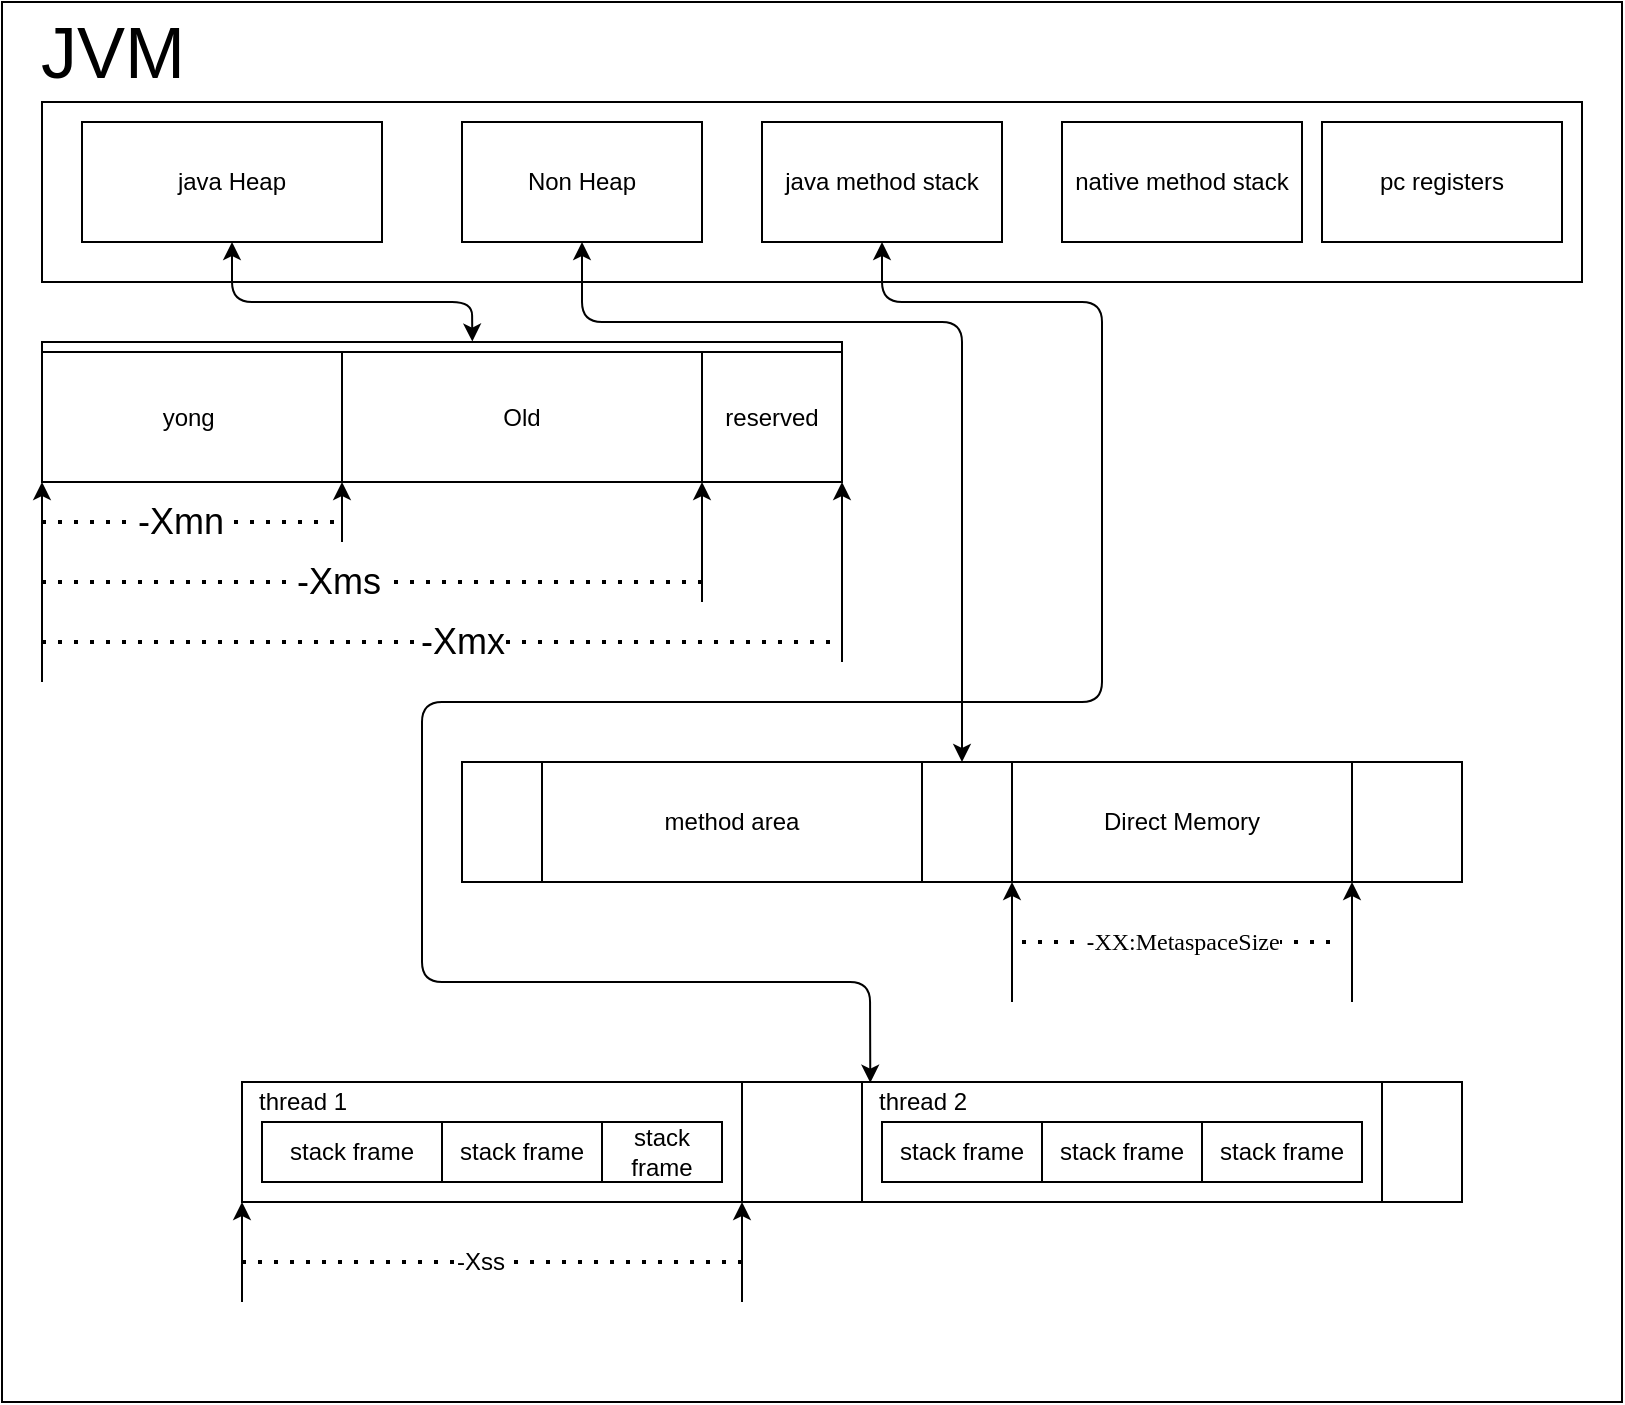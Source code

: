 <mxfile version="14.1.8" type="github">
  <diagram id="HMHWYEoRDYEV77XnEjbr" name="Page-1">
    <mxGraphModel dx="852" dy="327" grid="1" gridSize="10" guides="1" tooltips="1" connect="1" arrows="1" fold="1" page="1" pageScale="1" pageWidth="850" pageHeight="1100" math="0" shadow="0">
      <root>
        <mxCell id="0" />
        <mxCell id="1" parent="0" />
        <mxCell id="Bd0iO2E9fn0XYFr_jrLQ-27" value="" style="rounded=0;whiteSpace=wrap;html=1;" vertex="1" parent="1">
          <mxGeometry x="30" y="300" width="300" height="120" as="geometry" />
        </mxCell>
        <mxCell id="Bd0iO2E9fn0XYFr_jrLQ-26" value="" style="rounded=0;whiteSpace=wrap;html=1;" vertex="1" parent="1">
          <mxGeometry x="30" y="310" width="310" height="120" as="geometry" />
        </mxCell>
        <mxCell id="Bd0iO2E9fn0XYFr_jrLQ-1" value="" style="rounded=0;whiteSpace=wrap;html=1;" vertex="1" parent="1">
          <mxGeometry x="20" y="190" width="810" height="700" as="geometry" />
        </mxCell>
        <mxCell id="Bd0iO2E9fn0XYFr_jrLQ-2" value="&lt;font style=&quot;font-size: 36px&quot;&gt;JVM&lt;/font&gt;" style="text;html=1;resizable=0;autosize=1;align=center;verticalAlign=middle;points=[];fillColor=none;strokeColor=none;rounded=0;" vertex="1" parent="1">
          <mxGeometry x="30" y="200" width="90" height="30" as="geometry" />
        </mxCell>
        <mxCell id="Bd0iO2E9fn0XYFr_jrLQ-40" value="" style="rounded=0;whiteSpace=wrap;html=1;" vertex="1" parent="1">
          <mxGeometry x="40" y="240" width="770" height="90" as="geometry" />
        </mxCell>
        <mxCell id="Bd0iO2E9fn0XYFr_jrLQ-41" value="java Heap" style="rounded=0;whiteSpace=wrap;html=1;" vertex="1" parent="1">
          <mxGeometry x="60" y="250" width="150" height="60" as="geometry" />
        </mxCell>
        <mxCell id="Bd0iO2E9fn0XYFr_jrLQ-42" value="Non Heap" style="rounded=0;whiteSpace=wrap;html=1;" vertex="1" parent="1">
          <mxGeometry x="250" y="250" width="120" height="60" as="geometry" />
        </mxCell>
        <mxCell id="Bd0iO2E9fn0XYFr_jrLQ-43" value="java method stack" style="rounded=0;whiteSpace=wrap;html=1;" vertex="1" parent="1">
          <mxGeometry x="400" y="250" width="120" height="60" as="geometry" />
        </mxCell>
        <mxCell id="Bd0iO2E9fn0XYFr_jrLQ-44" value="native method stack" style="rounded=0;whiteSpace=wrap;html=1;" vertex="1" parent="1">
          <mxGeometry x="550" y="250" width="120" height="60" as="geometry" />
        </mxCell>
        <mxCell id="Bd0iO2E9fn0XYFr_jrLQ-45" value="pc registers" style="rounded=0;whiteSpace=wrap;html=1;" vertex="1" parent="1">
          <mxGeometry x="680" y="250" width="120" height="60" as="geometry" />
        </mxCell>
        <mxCell id="Bd0iO2E9fn0XYFr_jrLQ-46" value="" style="rounded=0;whiteSpace=wrap;html=1;" vertex="1" parent="1">
          <mxGeometry x="40" y="360" width="400" height="70" as="geometry" />
        </mxCell>
        <mxCell id="Bd0iO2E9fn0XYFr_jrLQ-49" value="yong&amp;nbsp;" style="rounded=0;whiteSpace=wrap;html=1;" vertex="1" parent="1">
          <mxGeometry x="40" y="365" width="150" height="65" as="geometry" />
        </mxCell>
        <mxCell id="Bd0iO2E9fn0XYFr_jrLQ-50" value="Old" style="rounded=0;whiteSpace=wrap;html=1;" vertex="1" parent="1">
          <mxGeometry x="190" y="365" width="180" height="65" as="geometry" />
        </mxCell>
        <mxCell id="Bd0iO2E9fn0XYFr_jrLQ-56" value="" style="endArrow=none;dashed=1;html=1;dashPattern=1 3;strokeWidth=2;" edge="1" parent="1">
          <mxGeometry width="50" height="50" relative="1" as="geometry">
            <mxPoint x="40" y="510" as="sourcePoint" />
            <mxPoint x="440" y="510" as="targetPoint" />
          </mxGeometry>
        </mxCell>
        <mxCell id="Bd0iO2E9fn0XYFr_jrLQ-61" value="&lt;font style=&quot;font-size: 18px&quot;&gt;-Xmx&lt;/font&gt;" style="edgeLabel;html=1;align=center;verticalAlign=middle;resizable=0;points=[];" vertex="1" connectable="0" parent="Bd0iO2E9fn0XYFr_jrLQ-56">
          <mxGeometry x="-0.143" y="-1" relative="1" as="geometry">
            <mxPoint x="38.67" y="-1" as="offset" />
          </mxGeometry>
        </mxCell>
        <mxCell id="Bd0iO2E9fn0XYFr_jrLQ-57" value="" style="endArrow=none;dashed=1;html=1;dashPattern=1 3;strokeWidth=2;" edge="1" parent="1">
          <mxGeometry width="50" height="50" relative="1" as="geometry">
            <mxPoint x="40" y="480" as="sourcePoint" />
            <mxPoint x="370" y="480" as="targetPoint" />
          </mxGeometry>
        </mxCell>
        <mxCell id="Bd0iO2E9fn0XYFr_jrLQ-59" value="&lt;font style=&quot;font-size: 18px&quot;&gt;-Xms&lt;/font&gt;" style="edgeLabel;html=1;align=center;verticalAlign=middle;resizable=0;points=[];" vertex="1" connectable="0" parent="Bd0iO2E9fn0XYFr_jrLQ-57">
          <mxGeometry x="-0.103" y="-3" relative="1" as="geometry">
            <mxPoint y="-3" as="offset" />
          </mxGeometry>
        </mxCell>
        <mxCell id="Bd0iO2E9fn0XYFr_jrLQ-63" value="" style="endArrow=none;dashed=1;html=1;dashPattern=1 3;strokeWidth=2;" edge="1" parent="1">
          <mxGeometry width="50" height="50" relative="1" as="geometry">
            <mxPoint x="40" y="450" as="sourcePoint" />
            <mxPoint x="190" y="450" as="targetPoint" />
          </mxGeometry>
        </mxCell>
        <mxCell id="Bd0iO2E9fn0XYFr_jrLQ-64" value="&lt;font style=&quot;font-size: 18px&quot;&gt;-Xmn&lt;/font&gt;" style="edgeLabel;html=1;align=center;verticalAlign=middle;resizable=0;points=[];" vertex="1" connectable="0" parent="Bd0iO2E9fn0XYFr_jrLQ-63">
          <mxGeometry x="-0.103" y="-3" relative="1" as="geometry">
            <mxPoint x="1" y="-3" as="offset" />
          </mxGeometry>
        </mxCell>
        <mxCell id="Bd0iO2E9fn0XYFr_jrLQ-65" value="" style="endArrow=classic;html=1;entryX=0;entryY=1;entryDx=0;entryDy=0;" edge="1" parent="1" target="Bd0iO2E9fn0XYFr_jrLQ-46">
          <mxGeometry width="50" height="50" relative="1" as="geometry">
            <mxPoint x="40" y="530" as="sourcePoint" />
            <mxPoint x="100" y="525" as="targetPoint" />
          </mxGeometry>
        </mxCell>
        <mxCell id="Bd0iO2E9fn0XYFr_jrLQ-66" value="" style="endArrow=classic;html=1;" edge="1" parent="1">
          <mxGeometry width="50" height="50" relative="1" as="geometry">
            <mxPoint x="440" y="520" as="sourcePoint" />
            <mxPoint x="440" y="430" as="targetPoint" />
          </mxGeometry>
        </mxCell>
        <mxCell id="Bd0iO2E9fn0XYFr_jrLQ-67" value="" style="endArrow=classic;html=1;" edge="1" parent="1">
          <mxGeometry width="50" height="50" relative="1" as="geometry">
            <mxPoint x="370" y="490" as="sourcePoint" />
            <mxPoint x="370" y="430" as="targetPoint" />
          </mxGeometry>
        </mxCell>
        <mxCell id="Bd0iO2E9fn0XYFr_jrLQ-68" value="" style="endArrow=classic;html=1;entryX=0;entryY=1;entryDx=0;entryDy=0;" edge="1" parent="1" target="Bd0iO2E9fn0XYFr_jrLQ-50">
          <mxGeometry width="50" height="50" relative="1" as="geometry">
            <mxPoint x="190" y="460" as="sourcePoint" />
            <mxPoint x="190" y="420" as="targetPoint" />
          </mxGeometry>
        </mxCell>
        <mxCell id="Bd0iO2E9fn0XYFr_jrLQ-69" value="" style="rounded=0;whiteSpace=wrap;html=1;" vertex="1" parent="1">
          <mxGeometry x="250" y="570" width="500" height="60" as="geometry" />
        </mxCell>
        <mxCell id="Bd0iO2E9fn0XYFr_jrLQ-73" value="" style="endArrow=classic;startArrow=classic;html=1;entryX=0.5;entryY=1;entryDx=0;entryDy=0;" edge="1" parent="1" target="Bd0iO2E9fn0XYFr_jrLQ-42">
          <mxGeometry width="50" height="50" relative="1" as="geometry">
            <mxPoint x="500" y="570" as="sourcePoint" />
            <mxPoint x="450" y="320" as="targetPoint" />
            <Array as="points">
              <mxPoint x="500" y="460" />
              <mxPoint x="500" y="350" />
              <mxPoint x="410" y="350" />
              <mxPoint x="310" y="350" />
            </Array>
          </mxGeometry>
        </mxCell>
        <mxCell id="Bd0iO2E9fn0XYFr_jrLQ-74" value="" style="endArrow=classic;startArrow=classic;html=1;entryX=0.5;entryY=1;entryDx=0;entryDy=0;exitX=0.362;exitY=-0.08;exitDx=0;exitDy=0;exitPerimeter=0;" edge="1" parent="1" source="Bd0iO2E9fn0XYFr_jrLQ-50" target="Bd0iO2E9fn0XYFr_jrLQ-41">
          <mxGeometry width="50" height="50" relative="1" as="geometry">
            <mxPoint x="516.5" y="623" as="sourcePoint" />
            <mxPoint x="270" y="320" as="targetPoint" />
            <Array as="points">
              <mxPoint x="255" y="340" />
              <mxPoint x="190" y="340" />
              <mxPoint x="135" y="340" />
            </Array>
          </mxGeometry>
        </mxCell>
        <mxCell id="Bd0iO2E9fn0XYFr_jrLQ-75" value="method area" style="rounded=0;whiteSpace=wrap;html=1;" vertex="1" parent="1">
          <mxGeometry x="290" y="570" width="190" height="60" as="geometry" />
        </mxCell>
        <mxCell id="Bd0iO2E9fn0XYFr_jrLQ-76" value="Direct Memory" style="rounded=0;whiteSpace=wrap;html=1;" vertex="1" parent="1">
          <mxGeometry x="525" y="570" width="170" height="60" as="geometry" />
        </mxCell>
        <mxCell id="Bd0iO2E9fn0XYFr_jrLQ-77" value="" style="endArrow=classic;html=1;entryX=0;entryY=1;entryDx=0;entryDy=0;" edge="1" parent="1">
          <mxGeometry width="50" height="50" relative="1" as="geometry">
            <mxPoint x="525" y="690" as="sourcePoint" />
            <mxPoint x="525" y="630" as="targetPoint" />
          </mxGeometry>
        </mxCell>
        <mxCell id="Bd0iO2E9fn0XYFr_jrLQ-78" value="" style="endArrow=classic;html=1;entryX=0;entryY=1;entryDx=0;entryDy=0;" edge="1" parent="1">
          <mxGeometry width="50" height="50" relative="1" as="geometry">
            <mxPoint x="695" y="690" as="sourcePoint" />
            <mxPoint x="695" y="630" as="targetPoint" />
          </mxGeometry>
        </mxCell>
        <mxCell id="Bd0iO2E9fn0XYFr_jrLQ-79" value="" style="endArrow=none;dashed=1;html=1;dashPattern=1 3;strokeWidth=2;" edge="1" parent="1">
          <mxGeometry width="50" height="50" relative="1" as="geometry">
            <mxPoint x="530" y="660" as="sourcePoint" />
            <mxPoint x="690" y="660" as="targetPoint" />
          </mxGeometry>
        </mxCell>
        <mxCell id="Bd0iO2E9fn0XYFr_jrLQ-80" value="&lt;font&gt;&lt;font style=&quot;font-size: 12px&quot;&gt;-&lt;span style=&quot;background-color: rgba(0 , 0 , 0 , 0) ; font-family: &amp;#34;microsoft yahei&amp;#34; , &amp;#34;stxihei&amp;#34; ; text-align: left&quot;&gt;XX:MetaspaceSize&lt;/span&gt;&lt;/font&gt;&lt;br&gt;&lt;/font&gt;" style="edgeLabel;html=1;align=center;verticalAlign=middle;resizable=0;points=[];" vertex="1" connectable="0" parent="Bd0iO2E9fn0XYFr_jrLQ-79">
          <mxGeometry x="-0.143" y="-1" relative="1" as="geometry">
            <mxPoint x="11.33" y="-1" as="offset" />
          </mxGeometry>
        </mxCell>
        <mxCell id="Bd0iO2E9fn0XYFr_jrLQ-81" value="" style="rounded=0;whiteSpace=wrap;html=1;" vertex="1" parent="1">
          <mxGeometry x="140" y="730" width="610" height="60" as="geometry" />
        </mxCell>
        <mxCell id="Bd0iO2E9fn0XYFr_jrLQ-82" value="" style="endArrow=classic;startArrow=classic;html=1;exitX=0.515;exitY=0.006;exitDx=0;exitDy=0;exitPerimeter=0;" edge="1" parent="1" source="Bd0iO2E9fn0XYFr_jrLQ-81">
          <mxGeometry width="50" height="50" relative="1" as="geometry">
            <mxPoint x="510" y="580" as="sourcePoint" />
            <mxPoint x="460" y="310" as="targetPoint" />
            <Array as="points">
              <mxPoint x="454" y="680" />
              <mxPoint x="230" y="680" />
              <mxPoint x="230" y="540" />
              <mxPoint x="570" y="540" />
              <mxPoint x="570" y="340" />
              <mxPoint x="460" y="340" />
              <mxPoint x="460" y="310" />
            </Array>
          </mxGeometry>
        </mxCell>
        <mxCell id="Bd0iO2E9fn0XYFr_jrLQ-83" value="" style="rounded=0;whiteSpace=wrap;html=1;" vertex="1" parent="1">
          <mxGeometry x="140" y="730" width="250" height="60" as="geometry" />
        </mxCell>
        <mxCell id="Bd0iO2E9fn0XYFr_jrLQ-86" value="reserved" style="rounded=0;whiteSpace=wrap;html=1;" vertex="1" parent="1">
          <mxGeometry x="370" y="365" width="70" height="65" as="geometry" />
        </mxCell>
        <mxCell id="Bd0iO2E9fn0XYFr_jrLQ-88" value="" style="rounded=0;whiteSpace=wrap;html=1;" vertex="1" parent="1">
          <mxGeometry x="450" y="730" width="260" height="60" as="geometry" />
        </mxCell>
        <mxCell id="Bd0iO2E9fn0XYFr_jrLQ-89" value="&lt;font style=&quot;font-size: 12px&quot;&gt;thread 1&lt;br&gt;&lt;/font&gt;" style="text;html=1;resizable=0;autosize=1;align=center;verticalAlign=middle;points=[];fillColor=none;strokeColor=none;rounded=0;" vertex="1" parent="1">
          <mxGeometry x="140" y="730" width="60" height="20" as="geometry" />
        </mxCell>
        <mxCell id="Bd0iO2E9fn0XYFr_jrLQ-90" value="&lt;font style=&quot;font-size: 12px&quot;&gt;thread 2&lt;br&gt;&lt;/font&gt;" style="text;html=1;resizable=0;autosize=1;align=center;verticalAlign=middle;points=[];fillColor=none;strokeColor=none;rounded=0;" vertex="1" parent="1">
          <mxGeometry x="450" y="730" width="60" height="20" as="geometry" />
        </mxCell>
        <mxCell id="Bd0iO2E9fn0XYFr_jrLQ-91" value="stack frame" style="rounded=0;whiteSpace=wrap;html=1;" vertex="1" parent="1">
          <mxGeometry x="150" y="750" width="90" height="30" as="geometry" />
        </mxCell>
        <mxCell id="Bd0iO2E9fn0XYFr_jrLQ-92" value="stack frame" style="rounded=0;whiteSpace=wrap;html=1;" vertex="1" parent="1">
          <mxGeometry x="240" y="750" width="80" height="30" as="geometry" />
        </mxCell>
        <mxCell id="Bd0iO2E9fn0XYFr_jrLQ-93" value="stack frame" style="rounded=0;whiteSpace=wrap;html=1;" vertex="1" parent="1">
          <mxGeometry x="320" y="750" width="60" height="30" as="geometry" />
        </mxCell>
        <mxCell id="Bd0iO2E9fn0XYFr_jrLQ-94" value="stack frame" style="rounded=0;whiteSpace=wrap;html=1;" vertex="1" parent="1">
          <mxGeometry x="460" y="750" width="80" height="30" as="geometry" />
        </mxCell>
        <mxCell id="Bd0iO2E9fn0XYFr_jrLQ-95" value="stack frame" style="rounded=0;whiteSpace=wrap;html=1;" vertex="1" parent="1">
          <mxGeometry x="540" y="750" width="80" height="30" as="geometry" />
        </mxCell>
        <mxCell id="Bd0iO2E9fn0XYFr_jrLQ-97" value="stack frame" style="rounded=0;whiteSpace=wrap;html=1;" vertex="1" parent="1">
          <mxGeometry x="620" y="750" width="80" height="30" as="geometry" />
        </mxCell>
        <mxCell id="Bd0iO2E9fn0XYFr_jrLQ-98" value="" style="endArrow=classic;html=1;entryX=0;entryY=1;entryDx=0;entryDy=0;" edge="1" parent="1">
          <mxGeometry width="50" height="50" relative="1" as="geometry">
            <mxPoint x="140" y="840" as="sourcePoint" />
            <mxPoint x="140" y="790" as="targetPoint" />
          </mxGeometry>
        </mxCell>
        <mxCell id="Bd0iO2E9fn0XYFr_jrLQ-99" value="" style="endArrow=classic;html=1;entryX=0;entryY=1;entryDx=0;entryDy=0;" edge="1" parent="1">
          <mxGeometry width="50" height="50" relative="1" as="geometry">
            <mxPoint x="390" y="840" as="sourcePoint" />
            <mxPoint x="390" y="790" as="targetPoint" />
          </mxGeometry>
        </mxCell>
        <mxCell id="Bd0iO2E9fn0XYFr_jrLQ-100" value="" style="endArrow=none;dashed=1;html=1;dashPattern=1 3;strokeWidth=2;" edge="1" parent="1">
          <mxGeometry width="50" height="50" relative="1" as="geometry">
            <mxPoint x="140" y="820" as="sourcePoint" />
            <mxPoint x="390" y="820" as="targetPoint" />
          </mxGeometry>
        </mxCell>
        <mxCell id="Bd0iO2E9fn0XYFr_jrLQ-101" value="&lt;font&gt;&lt;span style=&quot;font-size: 12px&quot;&gt;-Xss&lt;/span&gt;&lt;br&gt;&lt;/font&gt;" style="edgeLabel;html=1;align=center;verticalAlign=middle;resizable=0;points=[];" vertex="1" connectable="0" parent="Bd0iO2E9fn0XYFr_jrLQ-100">
          <mxGeometry x="-0.143" y="-1" relative="1" as="geometry">
            <mxPoint x="11.33" y="-1" as="offset" />
          </mxGeometry>
        </mxCell>
      </root>
    </mxGraphModel>
  </diagram>
</mxfile>
